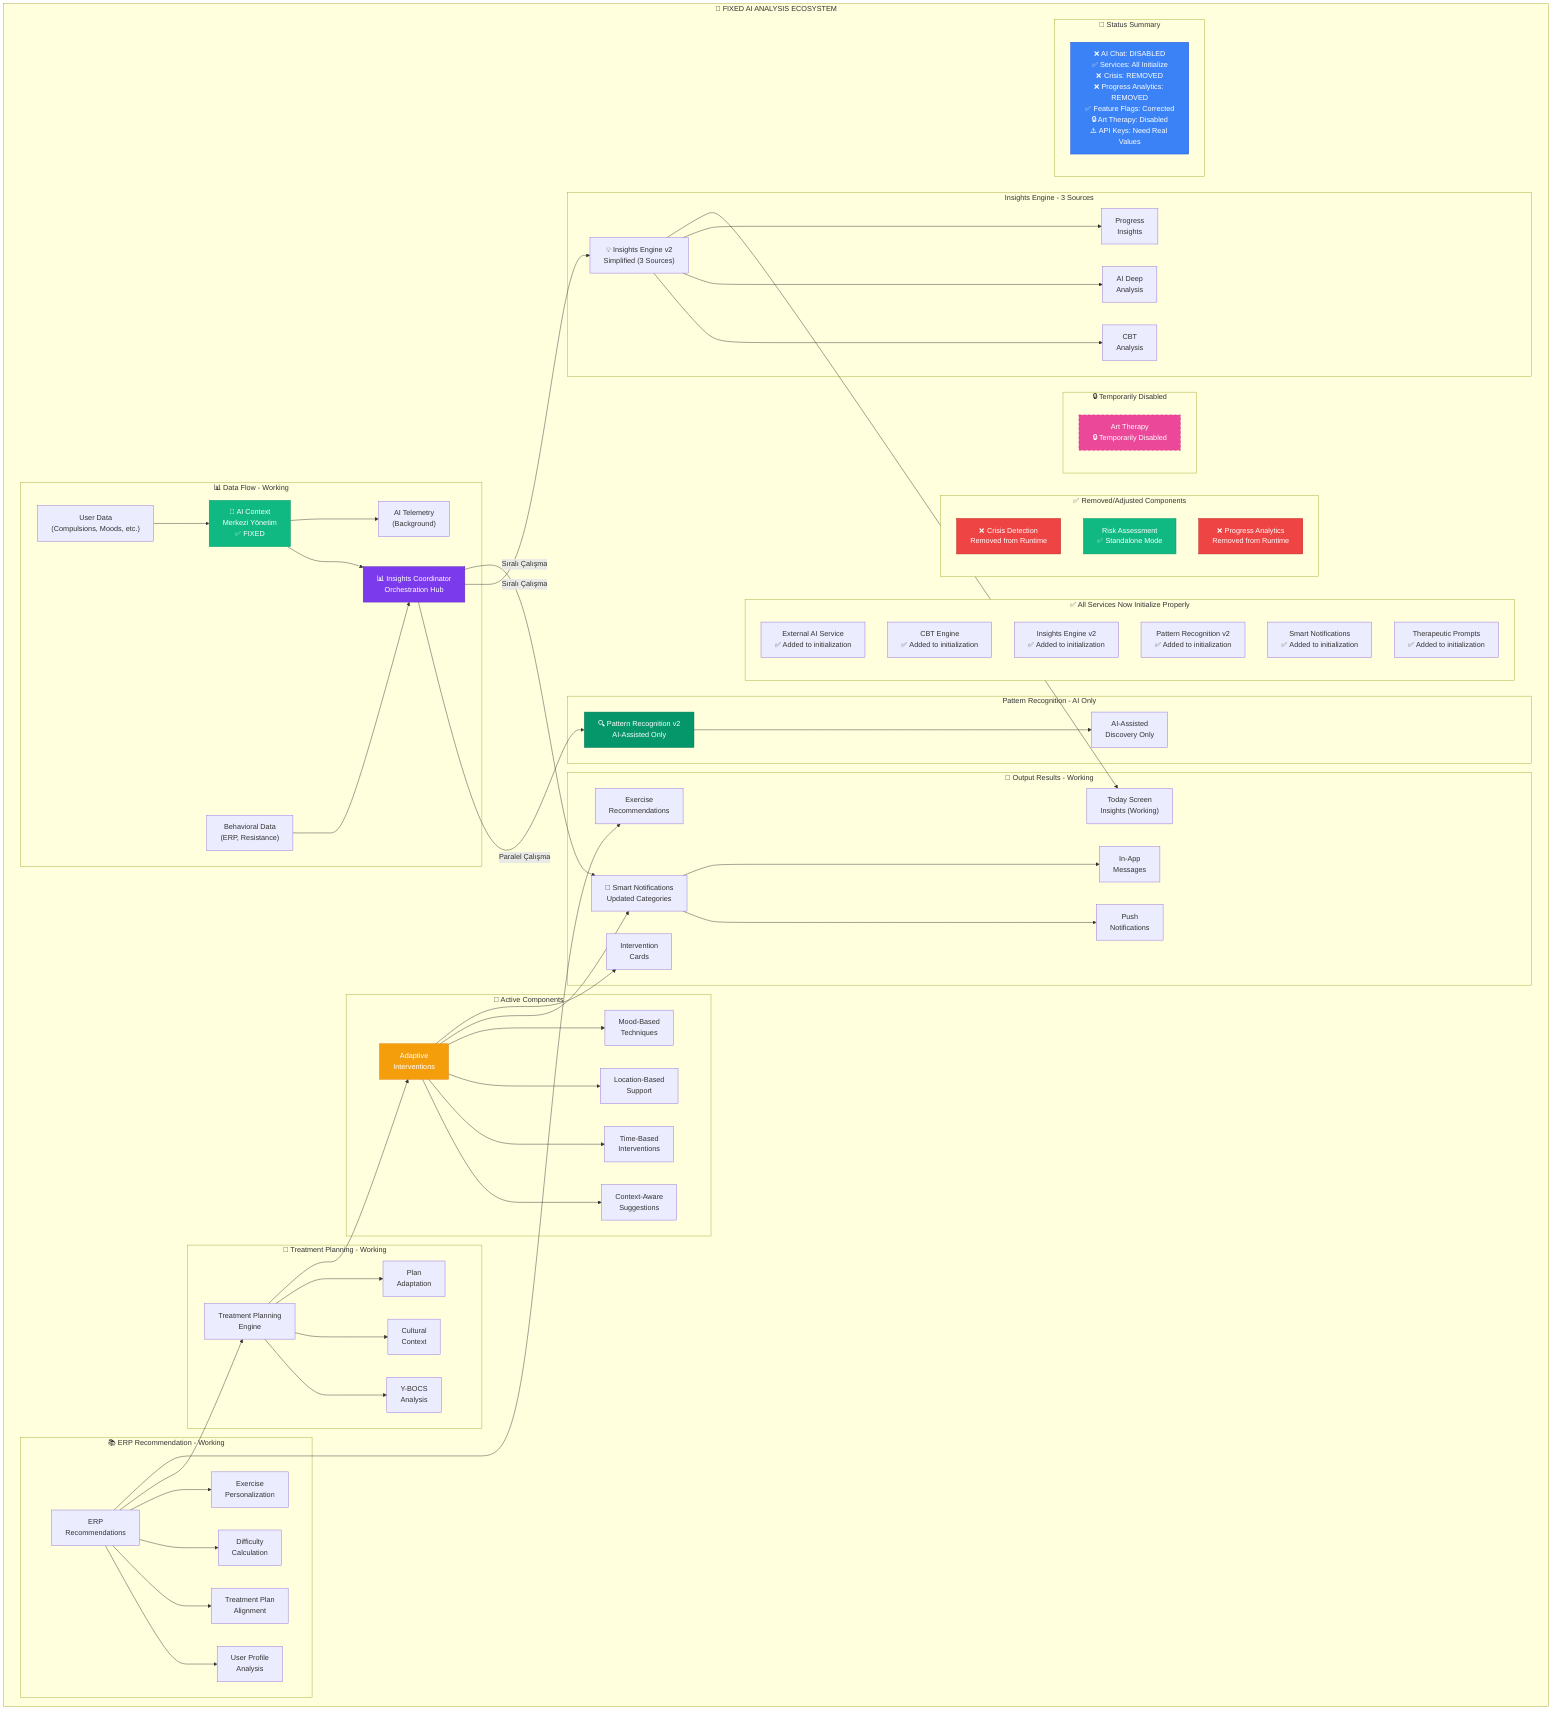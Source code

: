 graph TB
    subgraph "🧠 FIXED AI ANALYSIS ECOSYSTEM"
        AI_CONTEXT["🎯 AI Context<br/>Merkezi Yönetim<br/>✅ FIXED"]
        
        AI_CONTEXT --> INSIGHTS_COORD["📊 Insights Coordinator<br/>Orchestration Hub"]
        
        INSIGHTS_COORD --> |"Paralel Çalışma"| PATTERN_REC["🔍 Pattern Recognition v2<br/>AI-Assisted Only"]
        INSIGHTS_COORD --> |"Sıralı Çalışma"| INSIGHTS_ENGINE["💡 Insights Engine v2<br/>Simplified (3 Sources)"]
        INSIGHTS_COORD --> |"Sıralı Çalışma"| SMART_NOTIF["🔔 Smart Notifications<br/>Updated Categories"]
        
        subgraph "✅ All Services Now Initialize Properly"
            EXTERNAL_AI["External AI Service<br/>✅ Added to initialization"]
            CBT_ENGINE["CBT Engine<br/>✅ Added to initialization"]
            INSIGHTS_V2["Insights Engine v2<br/>✅ Added to initialization"]
            PATTERN_V2["Pattern Recognition v2<br/>✅ Added to initialization"]
            SMART_NOTIF_INIT["Smart Notifications<br/>✅ Added to initialization"]
            THERAPEUTIC["Therapeutic Prompts<br/>✅ Added to initialization"]
        end
        
        subgraph "Pattern Recognition - AI Only"
            PATTERN_REC --> AI_ASSISTED["AI-Assisted<br/>Discovery Only"]
        end
        
        
        
        subgraph "Insights Engine - 3 Sources"
            INSIGHTS_ENGINE --> CBT_INSIGHTS["CBT<br/>Analysis"]
            INSIGHTS_ENGINE --> AI_DEEP["AI Deep<br/>Analysis"]
            INSIGHTS_ENGINE --> PROGRESS_INSIGHTS["Progress<br/>Insights"]
        end
        
        subgraph "✅ Removed/Adjusted Components"
            CRISIS_REMOVED["❌ Crisis Detection<br/>Removed from Runtime"]
            RISK_ASSESS["Risk Assessment<br/>✅ Standalone Mode"]
            PROGRESS_REMOVED["❌ Progress Analytics<br/>Removed from Runtime"]
        end
        
        subgraph "🔄 Active Components"
            ADAPTIVE_INT["Adaptive<br/>Interventions"]
            ADAPTIVE_INT --> CONTEXT_AWARE["Context-Aware<br/>Suggestions"]
            ADAPTIVE_INT --> TIME_BASED["Time-Based<br/>Interventions"]
            ADAPTIVE_INT --> LOCATION_BASED["Location-Based<br/>Support"]
            ADAPTIVE_INT --> MOOD_BASED["Mood-Based<br/>Techniques"]
        end
        
        subgraph "📚 ERP Recommendation - Working"
            ERP_REC["ERP<br/>Recommendations"]
            ERP_REC --> USER_PROFILE["User Profile<br/>Analysis"]
            ERP_REC --> TREATMENT_PLAN["Treatment Plan<br/>Alignment"]
            ERP_REC --> DIFFICULTY_CALC["Difficulty<br/>Calculation"]
            ERP_REC --> PERSONALIZATION["Exercise<br/>Personalization"]
        end
        
        subgraph "🧬 Treatment Planning - Working"
            TREATMENT_PLAN_ENG["Treatment Planning<br/>Engine"]
            TREATMENT_PLAN_ENG --> YBOCS_ANALYSIS["Y-BOCS<br/>Analysis"]
            TREATMENT_PLAN_ENG --> CULTURAL_CONTEXT["Cultural<br/>Context"]
            TREATMENT_PLAN_ENG --> PLAN_ADAPTATION["Plan<br/>Adaptation"]
        end
        
        subgraph "🔒 Temporarily Disabled"
            ART_THERAPY["Art Therapy<br/>🔒 Temporarily Disabled"]
        end
        
        ADAPTIVE_INT --> SMART_NOTIF
        ERP_REC --> TREATMENT_PLAN_ENG
        TREATMENT_PLAN_ENG --> ADAPTIVE_INT
        
        subgraph "📊 Data Flow - Working"
            USER_DATA["User Data<br/>(Compulsions, Moods, etc.)"]
            USER_DATA --> AI_CONTEXT
            
            BEHAVIORAL_DATA["Behavioral Data<br/>(ERP, Resistance)"]
            BEHAVIORAL_DATA --> INSIGHTS_COORD
            
            TELEMETRY["AI Telemetry<br/>(Background)"]
            AI_CONTEXT --> TELEMETRY
        end
        
        subgraph "🎯 Output Results - Working"
            SMART_NOTIF --> PUSH_NOTIF["Push<br/>Notifications"]
            SMART_NOTIF --> IN_APP["In-App<br/>Messages"]
            
            INSIGHTS_ENGINE --> TODAY_INSIGHTS["Today Screen<br/>Insights (Working)"]
            
            
            ADAPTIVE_INT --> INTERVENTION_CARDS["Intervention<br/>Cards"]
            ERP_REC --> EXERCISE_LIST["Exercise<br/>Recommendations"]
        end
        
        subgraph "🚀 Status Summary"
            STATUS["❌ AI Chat: DISABLED<br/>✅ Services: All Initialize<br/>❌ Crisis: REMOVED<br/>❌ Progress Analytics: REMOVED<br/>✅ Feature Flags: Corrected<br/>🔒 Art Therapy: Disabled<br/>⚠️ API Keys: Need Real Values"]
        end
    end
    
    style AI_CONTEXT fill:#10B981,stroke:#059669,color:#fff
    style INSIGHTS_COORD fill:#7C3AED,stroke:#5B21B6,color:#fff
    style PATTERN_REC fill:#059669,stroke:#047857,color:#fff
    style ADAPTIVE_INT fill:#F59E0B,stroke:#D97706,color:#fff
    style CRISIS_REMOVED fill:#EF4444,stroke:#B91C1C,color:#fff
    style RISK_ASSESS fill:#10B981,stroke:#059669,color:#fff
    style ART_THERAPY fill:#EC4899,stroke:#DB2777,color:#fff,stroke-dasharray: 5 5
    style STATUS fill:#3B82F6,stroke:#1D4ED8,color:#fff
    style PROGRESS_REMOVED fill:#EF4444,stroke:#B91C1C,color:#fff